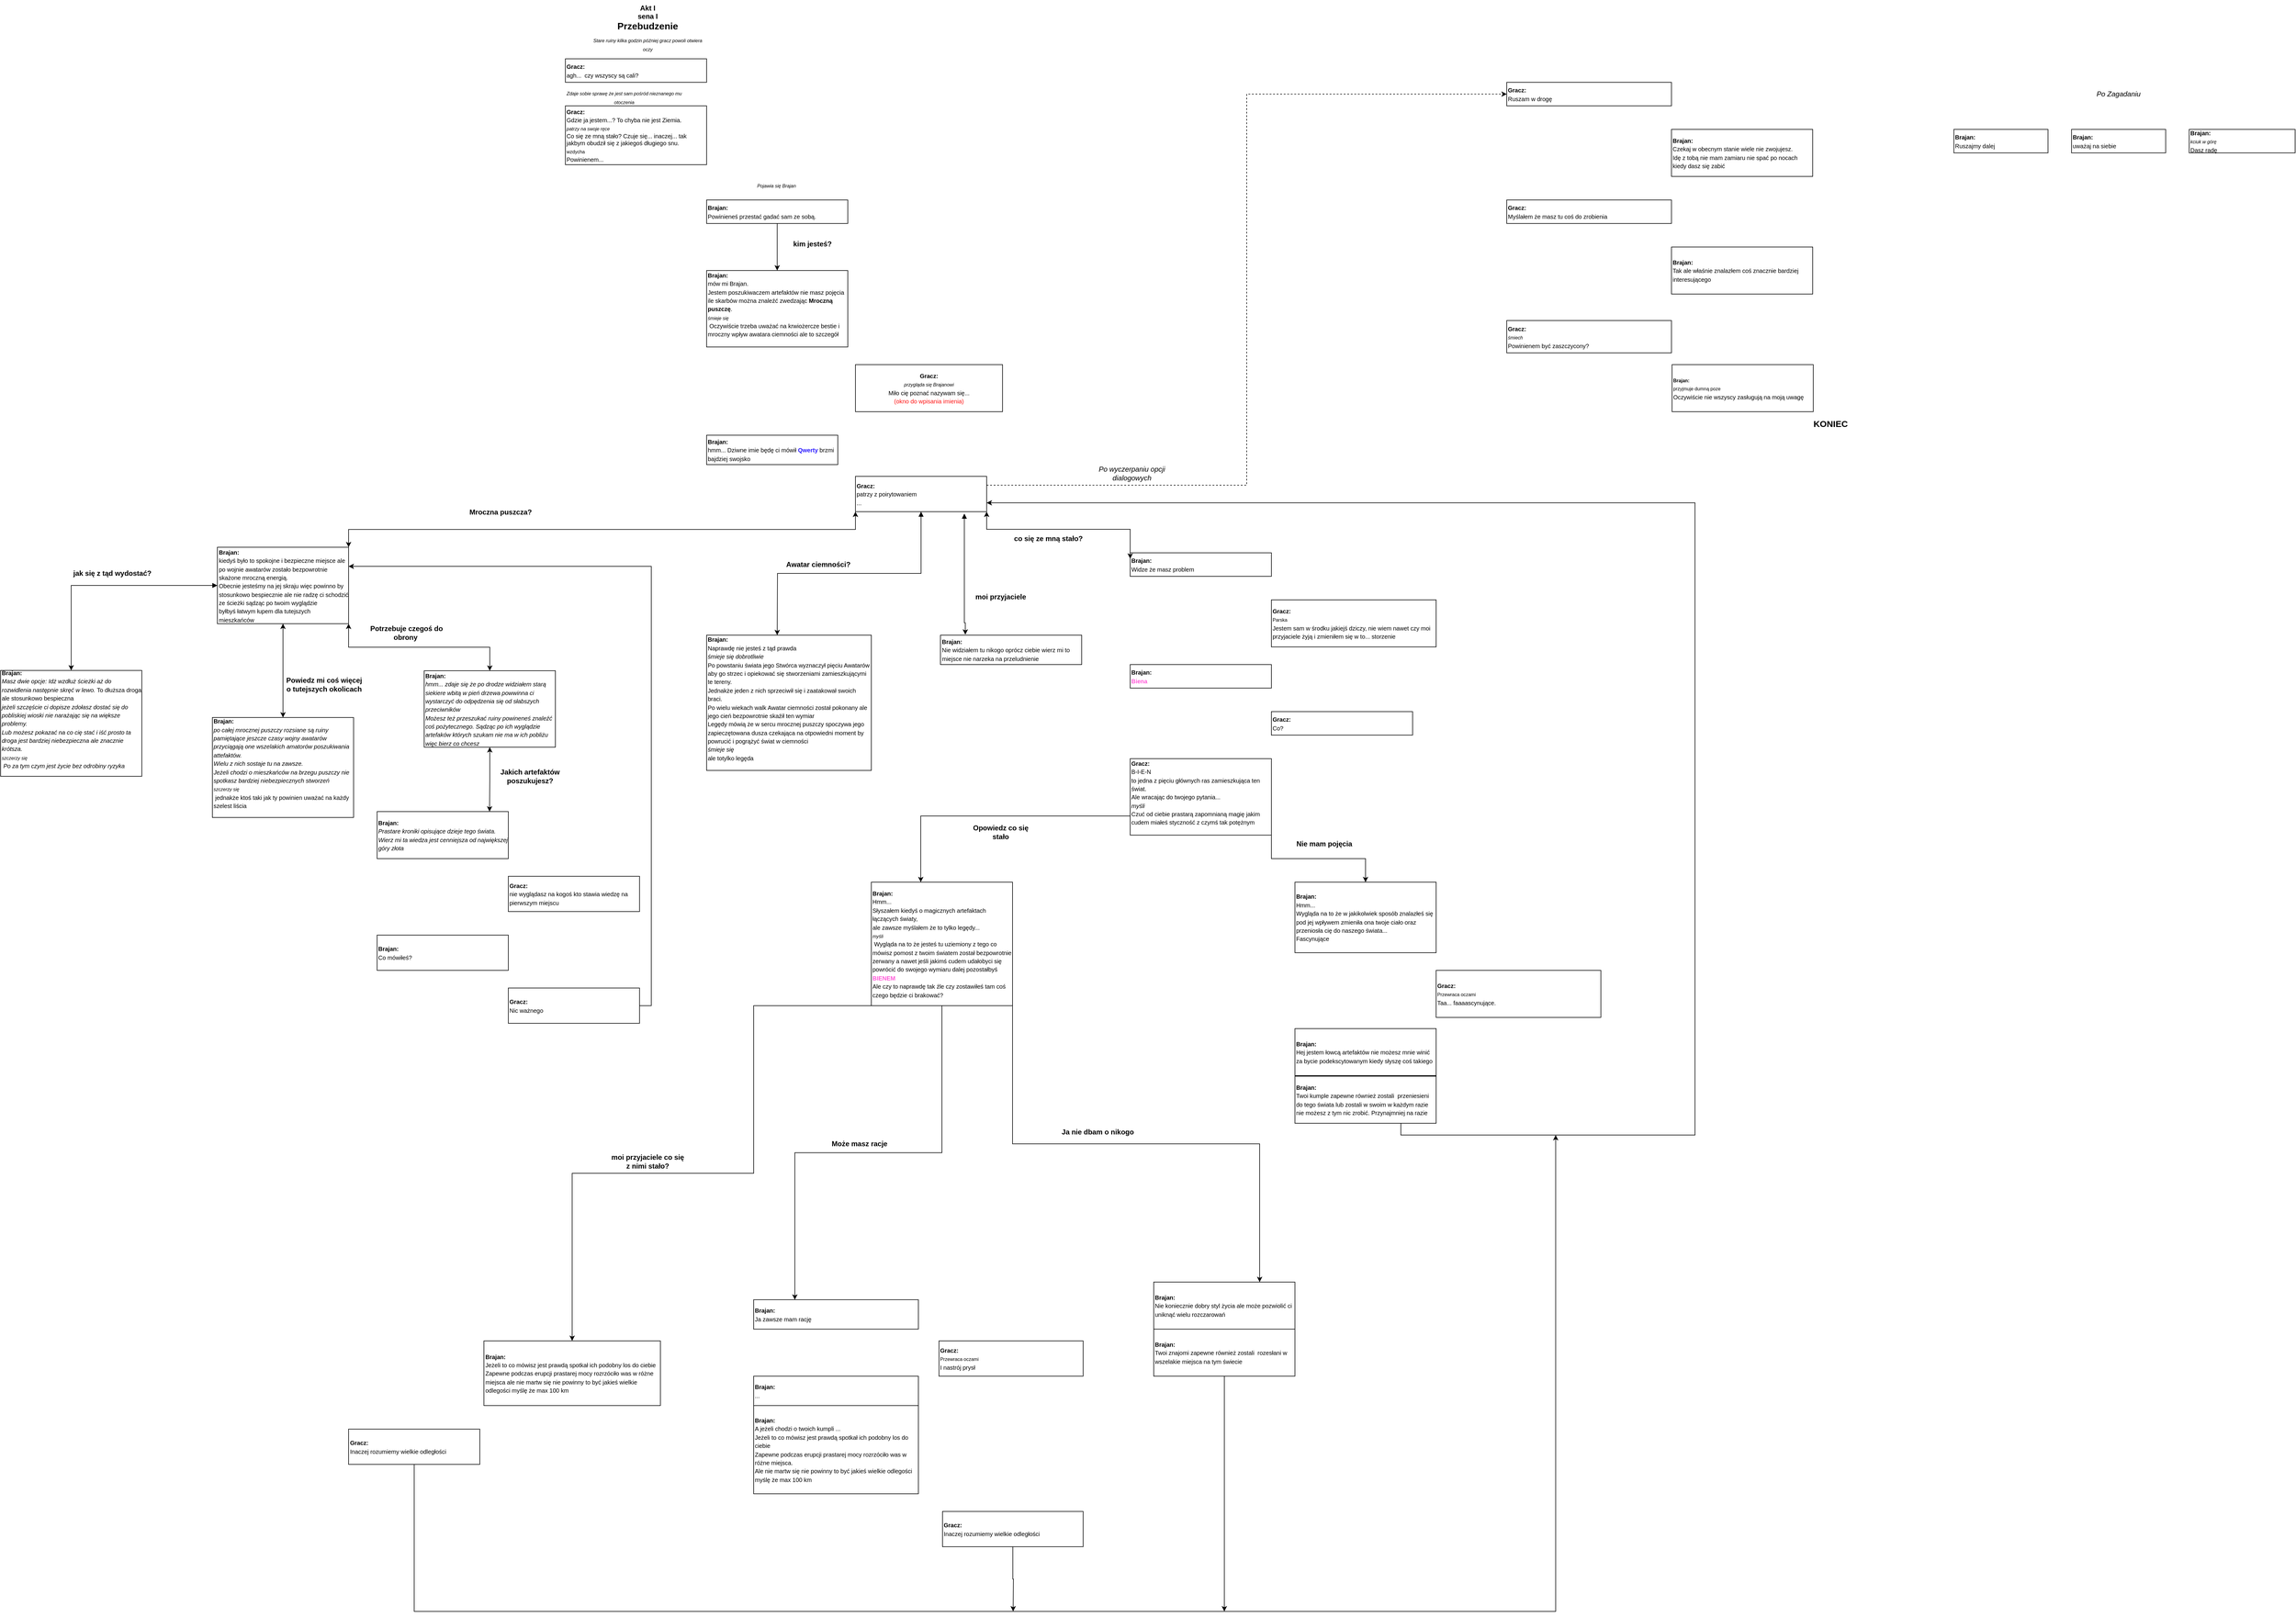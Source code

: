 <mxfile version="15.4.0" type="device"><diagram id="T6o9CCCInXDpwUhC0ODz" name="Strona-1"><mxGraphModel dx="1868" dy="592" grid="1" gridSize="10" guides="1" tooltips="1" connect="1" arrows="1" fold="1" page="1" pageScale="1" pageWidth="827" pageHeight="1169" math="0" shadow="0"><root><mxCell id="0"/><mxCell id="1" parent="0"/><mxCell id="9EZvUn6upqrqF3pJJJkx-3" value="&lt;b&gt;&lt;font&gt;&lt;font style=&quot;font-size: 12px&quot;&gt;Akt I&lt;/font&gt;&lt;br&gt;&lt;font style=&quot;font-size: 12px&quot;&gt;sena I&lt;/font&gt;&lt;/font&gt;&lt;br&gt;&lt;span style=&quot;font-size: 16px&quot;&gt;Przebudzenie&lt;/span&gt;&lt;/b&gt;" style="text;html=1;strokeColor=none;fillColor=none;align=center;verticalAlign=middle;whiteSpace=wrap;rounded=0;" vertex="1" parent="1"><mxGeometry x="400" y="20" width="200" height="60" as="geometry"/></mxCell><mxCell id="9EZvUn6upqrqF3pJJJkx-4" value="&lt;font size=&quot;1&quot;&gt;&lt;i style=&quot;font-size: 8px&quot;&gt;Stare ruiny kilka godzin później gracz powoli otwiera oczy&lt;/i&gt;&lt;/font&gt;" style="text;html=1;strokeColor=none;fillColor=none;align=center;verticalAlign=middle;whiteSpace=wrap;rounded=0;" vertex="1" parent="1"><mxGeometry x="400" y="80" width="200" height="30" as="geometry"/></mxCell><mxCell id="9EZvUn6upqrqF3pJJJkx-6" value="&lt;font style=&quot;font-size: 10px&quot;&gt;&lt;b&gt;Gracz:&lt;/b&gt;&lt;br&gt;agh...&amp;nbsp; czy wszyscy są cali?&lt;/font&gt;" style="rounded=0;whiteSpace=wrap;html=1;align=left;" vertex="1" parent="1"><mxGeometry x="360" y="120" width="240" height="40" as="geometry"/></mxCell><mxCell id="9EZvUn6upqrqF3pJJJkx-8" value="&lt;font size=&quot;1&quot;&gt;&lt;i style=&quot;font-size: 8px&quot;&gt;Zdaje sobie sprawę że jest sam pośród nieznanego mu otoczenia&lt;/i&gt;&lt;/font&gt;" style="text;html=1;strokeColor=none;fillColor=none;align=center;verticalAlign=middle;whiteSpace=wrap;rounded=0;" vertex="1" parent="1"><mxGeometry x="360" y="170" width="200" height="30" as="geometry"/></mxCell><mxCell id="9EZvUn6upqrqF3pJJJkx-9" value="&lt;div&gt;&lt;b style=&quot;font-size: 10px&quot;&gt;Gracz:&lt;/b&gt;&lt;/div&gt;&lt;font&gt;&lt;div&gt;&lt;span style=&quot;font-size: 10px&quot;&gt;Gdzie ja jestem...? To chyba nie jest Ziemia.&lt;/span&gt;&lt;/div&gt;&lt;i&gt;&lt;div&gt;&lt;i&gt;&lt;font style=&quot;font-size: 8px&quot;&gt;patrzy na swoje ręce&lt;/font&gt;&lt;/i&gt;&lt;/div&gt;&lt;/i&gt;&lt;span style=&quot;font-size: 10px&quot;&gt;&lt;div&gt;&lt;span&gt;Co się ze mną stało? Czuje się... inaczej...&amp;nbsp;&lt;/span&gt;&lt;span&gt;tak jakbym obudził się z jakiegoś długiego snu.&lt;/span&gt;&lt;/div&gt;&lt;/span&gt;&lt;font&gt;&lt;div&gt;&lt;span style=&quot;font-size: 8px&quot;&gt;wzdycha&lt;/span&gt;&lt;/div&gt;&lt;span style=&quot;font-size: 10px&quot;&gt;&lt;div&gt;&lt;font style=&quot;font-size: 12px&quot;&gt;&lt;span style=&quot;font-size: 10px&quot;&gt;P&lt;/span&gt;&lt;/font&gt;&lt;font style=&quot;font-size: 12px&quot;&gt;&lt;font size=&quot;1&quot;&gt;owinienem...&lt;/font&gt;&lt;/font&gt;&lt;/div&gt;&lt;/span&gt;&lt;/font&gt;&lt;/font&gt;" style="rounded=0;whiteSpace=wrap;html=1;align=left;" vertex="1" parent="1"><mxGeometry x="360" y="200" width="240" height="100" as="geometry"/></mxCell><mxCell id="9EZvUn6upqrqF3pJJJkx-26" style="edgeStyle=orthogonalEdgeStyle;rounded=0;orthogonalLoop=1;jettySize=auto;html=1;exitX=0.5;exitY=1;exitDx=0;exitDy=0;entryX=0.5;entryY=0;entryDx=0;entryDy=0;" edge="1" parent="1" source="9EZvUn6upqrqF3pJJJkx-10" target="9EZvUn6upqrqF3pJJJkx-19"><mxGeometry relative="1" as="geometry"/></mxCell><mxCell id="9EZvUn6upqrqF3pJJJkx-10" value="&lt;font style=&quot;font-size: 10px&quot;&gt;&lt;b&gt;Brajan:&lt;/b&gt;&lt;br&gt;Powinieneś przestać gadać sam ze sobą.&amp;nbsp;&lt;/font&gt;" style="rounded=0;whiteSpace=wrap;html=1;align=left;" vertex="1" parent="1"><mxGeometry x="600" y="360" width="240" height="40" as="geometry"/></mxCell><mxCell id="9EZvUn6upqrqF3pJJJkx-11" value="&lt;font size=&quot;1&quot;&gt;&lt;i style=&quot;font-size: 8px&quot;&gt;Pojawia się Brajan&amp;nbsp;&lt;/i&gt;&lt;/font&gt;" style="text;html=1;strokeColor=none;fillColor=none;align=center;verticalAlign=middle;whiteSpace=wrap;rounded=0;" vertex="1" parent="1"><mxGeometry x="600" y="320" width="240" height="30" as="geometry"/></mxCell><mxCell id="9EZvUn6upqrqF3pJJJkx-18" value="&lt;font style=&quot;font-size: 10px&quot;&gt;&lt;b&gt;Brajan:&lt;/b&gt;&lt;br&gt;Widze że masz problem&lt;/font&gt;" style="rounded=0;whiteSpace=wrap;html=1;align=left;" vertex="1" parent="1"><mxGeometry x="1320" y="960" width="240" height="40" as="geometry"/></mxCell><mxCell id="9EZvUn6upqrqF3pJJJkx-19" value="&lt;font&gt;&lt;b style=&quot;font-size: 10px&quot;&gt;Brajan:&lt;/b&gt;&lt;br&gt;&lt;span style=&quot;font-size: 10px&quot;&gt;mów mi Brajan.&lt;/span&gt;&lt;br&gt;&lt;span style=&quot;font-size: 10px&quot;&gt;Jestem poszukiwaczem artefaktów nie masz pojęcia ile skarbów można znaleźć zwedzając &lt;/span&gt;&lt;b style=&quot;font-size: 10px&quot;&gt;Mroczną puszczę&lt;/b&gt;&lt;span style=&quot;font-size: 10px&quot;&gt;.&lt;/span&gt;&lt;br&gt;&lt;i&gt;&lt;font style=&quot;font-size: 8px&quot;&gt;śmieje się&lt;/font&gt;&lt;/i&gt;&lt;br&gt;&lt;span style=&quot;font-size: 10px&quot;&gt;&amp;nbsp;Oczywiście trzeba uważać na krwiożercze bestie i mroczny wpływ awatara ciemności ale to szczegół&amp;nbsp;&lt;/span&gt;&lt;br&gt;&lt;span style=&quot;font-size: 10px&quot;&gt;&amp;nbsp;&lt;/span&gt;&lt;/font&gt;" style="rounded=0;whiteSpace=wrap;html=1;align=left;" vertex="1" parent="1"><mxGeometry x="600" y="480" width="240" height="130" as="geometry"/></mxCell><mxCell id="9EZvUn6upqrqF3pJJJkx-20" value="&lt;b style=&quot;font-size: 10px&quot;&gt;Gracz:&lt;/b&gt;&lt;br&gt;&lt;font style=&quot;font-size: 8px&quot;&gt;&lt;i&gt;przygląda się Brajanowi&lt;/i&gt;&lt;/font&gt;&lt;br&gt;&lt;span style=&quot;font-size: 10px&quot;&gt;Miło cię poznać nazywam się...&lt;br&gt;&lt;font color=&quot;#ff1212&quot;&gt;(okno do wpisania imienia)&lt;/font&gt;&lt;br&gt;&lt;/span&gt;" style="rounded=0;whiteSpace=wrap;html=1;" vertex="1" parent="1"><mxGeometry x="853" y="640" width="250" height="80" as="geometry"/></mxCell><mxCell id="9EZvUn6upqrqF3pJJJkx-21" value="&lt;font style=&quot;font-size: 10px&quot;&gt;&lt;b&gt;Brajan:&lt;/b&gt;&lt;br&gt;hmm... Dziwne imie będę ci mówił &lt;font color=&quot;#2919ff&quot;&gt;&lt;b&gt;Qwerty&lt;/b&gt;&lt;/font&gt;&amp;nbsp;brzmi bajdziej swojsko&lt;/font&gt;" style="rounded=0;whiteSpace=wrap;html=1;align=left;" vertex="1" parent="1"><mxGeometry x="600" y="760" width="223" height="50" as="geometry"/></mxCell><mxCell id="9EZvUn6upqrqF3pJJJkx-33" style="edgeStyle=orthogonalEdgeStyle;rounded=0;orthogonalLoop=1;jettySize=auto;html=1;exitX=1;exitY=1;exitDx=0;exitDy=0;entryX=0;entryY=0.25;entryDx=0;entryDy=0;startArrow=classic;startFill=1;" edge="1" parent="1" source="9EZvUn6upqrqF3pJJJkx-22" target="9EZvUn6upqrqF3pJJJkx-18"><mxGeometry relative="1" as="geometry"><Array as="points"><mxPoint x="1076" y="920"/><mxPoint x="1320" y="920"/></Array></mxGeometry></mxCell><mxCell id="9EZvUn6upqrqF3pJJJkx-39" style="edgeStyle=orthogonalEdgeStyle;rounded=0;orthogonalLoop=1;jettySize=auto;html=1;exitX=0;exitY=1;exitDx=0;exitDy=0;entryX=1;entryY=0;entryDx=0;entryDy=0;startArrow=classic;startFill=1;" edge="1" parent="1" source="9EZvUn6upqrqF3pJJJkx-22" target="9EZvUn6upqrqF3pJJJkx-38"><mxGeometry relative="1" as="geometry"/></mxCell><mxCell id="9EZvUn6upqrqF3pJJJkx-40" style="edgeStyle=orthogonalEdgeStyle;rounded=0;orthogonalLoop=1;jettySize=auto;html=1;exitX=0.5;exitY=1;exitDx=0;exitDy=0;startArrow=block;startFill=1;" edge="1" parent="1" source="9EZvUn6upqrqF3pJJJkx-22"><mxGeometry relative="1" as="geometry"><mxPoint x="720" y="1100" as="targetPoint"/></mxGeometry></mxCell><mxCell id="9EZvUn6upqrqF3pJJJkx-95" style="edgeStyle=orthogonalEdgeStyle;rounded=0;orthogonalLoop=1;jettySize=auto;html=1;exitX=1;exitY=0.25;exitDx=0;exitDy=0;startArrow=none;startFill=0;targetPerimeterSpacing=0;strokeWidth=1;entryX=0;entryY=0.5;entryDx=0;entryDy=0;dashed=1;" edge="1" parent="1" source="9EZvUn6upqrqF3pJJJkx-22" target="9EZvUn6upqrqF3pJJJkx-97"><mxGeometry relative="1" as="geometry"><mxPoint x="1840" y="570" as="targetPoint"/></mxGeometry></mxCell><mxCell id="9EZvUn6upqrqF3pJJJkx-22" value="&lt;b style=&quot;font-size: 10px&quot;&gt;Gracz:&lt;br&gt;&lt;/b&gt;&lt;font style=&quot;font-size: 10px&quot;&gt;patrzy z poirytowaniem&lt;br&gt;&lt;/font&gt;&lt;span style=&quot;font-size: 10px&quot;&gt;...&lt;/span&gt;" style="rounded=0;whiteSpace=wrap;html=1;align=left;" vertex="1" parent="1"><mxGeometry x="853" y="830" width="223" height="60" as="geometry"/></mxCell><mxCell id="9EZvUn6upqrqF3pJJJkx-23" value="&lt;b style=&quot;font-size: 10px&quot;&gt;Gracz:&lt;br&gt;&lt;/b&gt;&lt;font&gt;&lt;font style=&quot;font-size: 8px&quot;&gt;Parska&lt;/font&gt;&lt;br&gt;&lt;/font&gt;&lt;span style=&quot;font-size: 10px&quot;&gt;Jestem sam w środku jakiejś dziczy, nie wiem&amp;nbsp;&lt;/span&gt;&lt;span style=&quot;font-size: 10px&quot;&gt;nawet&amp;nbsp;&lt;/span&gt;&lt;span style=&quot;font-size: 10px&quot;&gt;czy moi przyjaciele żyją i zmieniłem się w to... storzenie&amp;nbsp;&lt;/span&gt;" style="rounded=0;whiteSpace=wrap;html=1;align=left;" vertex="1" parent="1"><mxGeometry x="1560" y="1040" width="280" height="80" as="geometry"/></mxCell><mxCell id="9EZvUn6upqrqF3pJJJkx-25" value="&lt;font style=&quot;font-size: 10px&quot;&gt;&lt;b&gt;Brajan:&lt;/b&gt;&lt;br&gt;&lt;b&gt;&lt;font color=&quot;#ff59d8&quot;&gt;Biena&lt;/font&gt;&lt;/b&gt;&lt;/font&gt;" style="rounded=0;whiteSpace=wrap;html=1;align=left;" vertex="1" parent="1"><mxGeometry x="1320" y="1150" width="240" height="40" as="geometry"/></mxCell><mxCell id="9EZvUn6upqrqF3pJJJkx-27" value="&lt;b&gt;kim jesteś?&lt;/b&gt;" style="text;html=1;strokeColor=none;fillColor=none;align=center;verticalAlign=middle;whiteSpace=wrap;rounded=0;" vertex="1" parent="1"><mxGeometry x="720" y="420" width="120" height="30" as="geometry"/></mxCell><mxCell id="9EZvUn6upqrqF3pJJJkx-28" value="&lt;b&gt;Mroczna puszcza?&lt;/b&gt;" style="text;html=1;strokeColor=none;fillColor=none;align=center;verticalAlign=middle;whiteSpace=wrap;rounded=0;" vertex="1" parent="1"><mxGeometry x="190" y="875.5" width="120" height="30" as="geometry"/></mxCell><mxCell id="9EZvUn6upqrqF3pJJJkx-29" value="&lt;b&gt;co się ze mną stało?&lt;/b&gt;" style="text;html=1;strokeColor=none;fillColor=none;align=center;verticalAlign=middle;whiteSpace=wrap;rounded=0;" vertex="1" parent="1"><mxGeometry x="1121" y="920.5" width="120" height="30" as="geometry"/></mxCell><mxCell id="9EZvUn6upqrqF3pJJJkx-30" value="&lt;b&gt;Awatar ciemności?&lt;/b&gt;" style="text;html=1;strokeColor=none;fillColor=none;align=center;verticalAlign=middle;whiteSpace=wrap;rounded=0;" vertex="1" parent="1"><mxGeometry x="730" y="965" width="120" height="30" as="geometry"/></mxCell><mxCell id="9EZvUn6upqrqF3pJJJkx-36" style="edgeStyle=orthogonalEdgeStyle;rounded=0;orthogonalLoop=1;jettySize=auto;html=1;exitX=0.83;exitY=1.056;exitDx=0;exitDy=0;entryX=0.176;entryY=-0.018;entryDx=0;entryDy=0;entryPerimeter=0;exitPerimeter=0;startArrow=block;startFill=1;" edge="1" parent="1" source="9EZvUn6upqrqF3pJJJkx-22" target="9EZvUn6upqrqF3pJJJkx-35"><mxGeometry relative="1" as="geometry"><Array as="points"><mxPoint x="1038" y="1079"/></Array></mxGeometry></mxCell><mxCell id="9EZvUn6upqrqF3pJJJkx-31" value="&lt;b&gt;moi przyjaciele&lt;/b&gt;" style="text;html=1;strokeColor=none;fillColor=none;align=center;verticalAlign=middle;whiteSpace=wrap;rounded=0;" vertex="1" parent="1"><mxGeometry x="1045" y="1020" width="110" height="30" as="geometry"/></mxCell><mxCell id="9EZvUn6upqrqF3pJJJkx-32" value="&lt;font style=&quot;font-size: 10px&quot;&gt;&lt;b&gt;Gracz:&lt;/b&gt;&lt;br&gt;Co?&lt;br&gt;&lt;/font&gt;" style="rounded=0;whiteSpace=wrap;html=1;align=left;" vertex="1" parent="1"><mxGeometry x="1560" y="1230" width="240" height="40" as="geometry"/></mxCell><mxCell id="9EZvUn6upqrqF3pJJJkx-67" style="edgeStyle=orthogonalEdgeStyle;rounded=0;orthogonalLoop=1;jettySize=auto;html=1;exitX=0;exitY=0.75;exitDx=0;exitDy=0;entryX=0.35;entryY=0;entryDx=0;entryDy=0;entryPerimeter=0;startArrow=none;startFill=0;targetPerimeterSpacing=0;" edge="1" parent="1" source="9EZvUn6upqrqF3pJJJkx-34" target="9EZvUn6upqrqF3pJJJkx-66"><mxGeometry relative="1" as="geometry"/></mxCell><mxCell id="9EZvUn6upqrqF3pJJJkx-74" style="edgeStyle=orthogonalEdgeStyle;rounded=0;orthogonalLoop=1;jettySize=auto;html=1;exitX=1;exitY=1;exitDx=0;exitDy=0;startArrow=none;startFill=0;targetPerimeterSpacing=0;" edge="1" parent="1" source="9EZvUn6upqrqF3pJJJkx-34" target="9EZvUn6upqrqF3pJJJkx-62"><mxGeometry relative="1" as="geometry"/></mxCell><mxCell id="9EZvUn6upqrqF3pJJJkx-34" value="&lt;font style=&quot;font-size: 10px&quot;&gt;&lt;b style=&quot;font-size: 10px&quot;&gt;Gracz:&lt;/b&gt;&lt;br&gt;&lt;span style=&quot;font-size: 10px&quot;&gt;B-I-E-N&lt;/span&gt;&lt;br&gt;&lt;span style=&quot;font-size: 10px&quot;&gt;to jedna z pięciu głównych ras zamieszkująca ten świat.&lt;/span&gt;&lt;br&gt;&lt;span style=&quot;font-size: 10px&quot;&gt;Ale wracając do twojego pytania...&lt;/span&gt;&lt;br&gt;&lt;font style=&quot;font-size: 10px&quot;&gt;&lt;i&gt;myśli&lt;br&gt;&lt;/i&gt;&lt;/font&gt;Czuć od ciebie prastarą zapomnianą magię jakim cudem miałeś styczność z czymś tak potężnym&amp;nbsp;&lt;br&gt;&lt;br&gt;&lt;/font&gt;" style="rounded=0;whiteSpace=wrap;html=1;align=left;" vertex="1" parent="1"><mxGeometry x="1320" y="1310" width="240" height="130" as="geometry"/></mxCell><mxCell id="9EZvUn6upqrqF3pJJJkx-35" value="&lt;font style=&quot;font-size: 10px&quot;&gt;&lt;b&gt;Brajan:&lt;/b&gt;&lt;br&gt;Nie widziałem tu nikogo oprócz ciebie wierz mi to miejsce nie narzeka na przeludnienie&lt;/font&gt;" style="rounded=0;whiteSpace=wrap;html=1;align=left;" vertex="1" parent="1"><mxGeometry x="997.5" y="1100" width="240" height="50" as="geometry"/></mxCell><mxCell id="9EZvUn6upqrqF3pJJJkx-46" style="edgeStyle=orthogonalEdgeStyle;rounded=0;orthogonalLoop=1;jettySize=auto;html=1;exitX=1;exitY=1;exitDx=0;exitDy=0;entryX=0.5;entryY=0;entryDx=0;entryDy=0;targetPerimeterSpacing=0;startArrow=classic;startFill=1;" edge="1" parent="1" source="9EZvUn6upqrqF3pJJJkx-38" target="9EZvUn6upqrqF3pJJJkx-45"><mxGeometry relative="1" as="geometry"/></mxCell><mxCell id="9EZvUn6upqrqF3pJJJkx-49" style="edgeStyle=orthogonalEdgeStyle;rounded=0;orthogonalLoop=1;jettySize=auto;html=1;exitX=0.5;exitY=1;exitDx=0;exitDy=0;entryX=0.5;entryY=0;entryDx=0;entryDy=0;startArrow=classic;startFill=1;" edge="1" parent="1" source="9EZvUn6upqrqF3pJJJkx-38" target="9EZvUn6upqrqF3pJJJkx-48"><mxGeometry relative="1" as="geometry"/></mxCell><mxCell id="9EZvUn6upqrqF3pJJJkx-51" style="edgeStyle=orthogonalEdgeStyle;rounded=0;orthogonalLoop=1;jettySize=auto;html=1;exitX=0;exitY=0.5;exitDx=0;exitDy=0;entryX=0.5;entryY=0;entryDx=0;entryDy=0;startArrow=block;startFill=1;" edge="1" parent="1" source="9EZvUn6upqrqF3pJJJkx-38" target="9EZvUn6upqrqF3pJJJkx-50"><mxGeometry relative="1" as="geometry"/></mxCell><mxCell id="9EZvUn6upqrqF3pJJJkx-38" value="&lt;font&gt;&lt;b style=&quot;font-size: 10px&quot;&gt;Brajan:&lt;/b&gt;&lt;br&gt;&lt;span style=&quot;text-align: center&quot;&gt;&lt;font style=&quot;font-size: 10px&quot;&gt;kiedyś było to spokojne i bezpieczne miejsce ale po wojnie awatarów zostało bezpowrotnie skażone mroczną energią.&amp;nbsp;&lt;br&gt;&lt;/font&gt;&lt;/span&gt;&lt;font style=&quot;font-size: 10px&quot;&gt;Obecnie jesteśmy na jej skraju więc powinno by stosunkowo bespiecznie ale nie radzę ci schodzić ze ścieżki sądząc po twoim wyglądzie&amp;nbsp;&lt;br&gt;byłbyś łatwym łupem dla tutejszych mieszkańców&amp;nbsp;&lt;/font&gt;&lt;br&gt;&lt;/font&gt;" style="rounded=0;whiteSpace=wrap;html=1;align=left;" vertex="1" parent="1"><mxGeometry x="-231.5" y="950.5" width="223" height="130" as="geometry"/></mxCell><mxCell id="9EZvUn6upqrqF3pJJJkx-41" value="&lt;span style=&quot;font-size: 10px&quot;&gt;&lt;b&gt;Brajan:&lt;/b&gt;&lt;br&gt;Naprawdę nie jesteś z tąd prawda&lt;br&gt;&lt;i&gt;śmieje się dobrotliwie&lt;br&gt;&lt;/i&gt;Po powstaniu świata jego Stwórca wyznaczył pięciu Awatarów aby go strzec i opiekować się stworzeniami zamieszkującymi te tereny.&lt;br&gt;Jednakże jeden z nich sprzeciwił się i zaatakował swoich braci.&lt;br&gt;Po wielu wiekach walk Awatar ciemności został pokonany ale jego cień bezpowrotnie skaźił ten wymiar&lt;br&gt;Legędy mówią że w sercu mrocznej puszczy spoczywa jego&amp;nbsp; zapieczętowana dusza czekająca na otpowiedni moment by powrucić i pogrążyć świat w ciemności&amp;nbsp;&lt;br&gt;&lt;/span&gt;&lt;i style=&quot;font-size: 10px&quot;&gt;śmieje się&lt;br&gt;&lt;/i&gt;&lt;span style=&quot;font-size: 10px&quot;&gt;ale totylko legęda&lt;br&gt;&amp;nbsp;&amp;nbsp;&lt;br&gt;&lt;/span&gt;" style="rounded=0;whiteSpace=wrap;html=1;align=left;" vertex="1" parent="1"><mxGeometry x="600" y="1100" width="280" height="230" as="geometry"/></mxCell><mxCell id="9EZvUn6upqrqF3pJJJkx-42" value="&lt;b&gt;jak się z tąd wydostać?&lt;/b&gt;" style="text;html=1;strokeColor=none;fillColor=none;align=center;verticalAlign=middle;whiteSpace=wrap;rounded=0;" vertex="1" parent="1"><mxGeometry x="-480" y="980" width="140" height="30" as="geometry"/></mxCell><mxCell id="9EZvUn6upqrqF3pJJJkx-43" value="&lt;b&gt;Powiedz mi coś więcej o tutejszych okolicach&lt;/b&gt;" style="text;html=1;strokeColor=none;fillColor=none;align=center;verticalAlign=middle;whiteSpace=wrap;rounded=0;" vertex="1" parent="1"><mxGeometry x="-120" y="1169" width="140" height="30" as="geometry"/></mxCell><mxCell id="9EZvUn6upqrqF3pJJJkx-44" value="&lt;b&gt;Potrzebuje czegoś do obrony&amp;nbsp;&lt;/b&gt;" style="text;html=1;strokeColor=none;fillColor=none;align=center;verticalAlign=middle;whiteSpace=wrap;rounded=0;" vertex="1" parent="1"><mxGeometry x="20" y="1080.5" width="140" height="30" as="geometry"/></mxCell><mxCell id="9EZvUn6upqrqF3pJJJkx-52" style="edgeStyle=orthogonalEdgeStyle;rounded=0;orthogonalLoop=1;jettySize=auto;html=1;exitX=0.5;exitY=1;exitDx=0;exitDy=0;startArrow=classic;startFill=1;targetPerimeterSpacing=0;" edge="1" parent="1" source="9EZvUn6upqrqF3pJJJkx-45"><mxGeometry relative="1" as="geometry"><mxPoint x="231.091" y="1400" as="targetPoint"/></mxGeometry></mxCell><mxCell id="9EZvUn6upqrqF3pJJJkx-45" value="&lt;font&gt;&lt;b style=&quot;font-size: 10px&quot;&gt;Brajan:&lt;/b&gt;&lt;br&gt;&lt;div&gt;&lt;span style=&quot;font-size: 10px&quot;&gt;&lt;i&gt;hmm... zdaje się że po drodze widziałem starą siekiere wbitą w pień drzewa powwinna ci wystarczyć do odpędzenia się od słabszych przeciwników&lt;/i&gt;&lt;/span&gt;&lt;/div&gt;&lt;div&gt;&lt;span style=&quot;font-size: 10px&quot;&gt;&lt;i&gt;Możesz też przeszukać ruiny powineneś znaleźć coś pożytecznego. Sądząc po ich wyglądzie artefaków których szukam nie ma w ich pobliżu więc bierz co chcesz&amp;nbsp; &amp;nbsp;&lt;/i&gt;&lt;/span&gt;&lt;/div&gt;&lt;/font&gt;" style="rounded=0;whiteSpace=wrap;html=1;align=left;" vertex="1" parent="1"><mxGeometry x="120" y="1160.5" width="223" height="130" as="geometry"/></mxCell><mxCell id="9EZvUn6upqrqF3pJJJkx-47" value="&lt;b&gt;Jakich artefaktów poszukujesz?&lt;/b&gt;" style="text;html=1;strokeColor=none;fillColor=none;align=center;verticalAlign=middle;whiteSpace=wrap;rounded=0;" vertex="1" parent="1"><mxGeometry x="230" y="1320" width="140" height="40" as="geometry"/></mxCell><mxCell id="9EZvUn6upqrqF3pJJJkx-48" value="&lt;font&gt;&lt;b style=&quot;font-size: 10px&quot;&gt;Brajan:&lt;/b&gt;&lt;br&gt;&lt;div&gt;&lt;span style=&quot;font-size: 10px&quot;&gt;&lt;i&gt;po całej mrocznej puszczy rozsiane są ruiny pamiętające jeszcze czasy wojny awatarów przyciągają one wszelakich amatorów poszukiwania attefaktów.&lt;/i&gt;&lt;/span&gt;&lt;/div&gt;&lt;div&gt;&lt;span style=&quot;font-size: 10px&quot;&gt;&lt;i&gt;Wielu z nich sostaje tu na zawsze.&lt;/i&gt;&lt;/span&gt;&lt;/div&gt;&lt;div&gt;&lt;span style=&quot;font-size: 10px&quot;&gt;&lt;i&gt;Jeżeli chodzi o mieszkańców na brzegu puszczy nie spotkasz bardziej niebezpiecznych stworzeń&lt;/i&gt;&lt;/span&gt;&lt;/div&gt;&lt;div&gt;&lt;i&gt;&lt;font style=&quot;font-size: 8px&quot;&gt;szczerzy się&lt;/font&gt;&lt;/i&gt;&lt;i style=&quot;font-size: 10px&quot;&gt;&lt;br&gt;&lt;/i&gt;&lt;/div&gt;&lt;div&gt;&lt;span style=&quot;font-size: 10px&quot;&gt;&amp;nbsp;j&lt;/span&gt;&lt;span style=&quot;font-size: 10px&quot;&gt;ednakże ktoś taki jak ty powinien uważać na każdy szelest liścia&lt;/span&gt;&lt;/div&gt;&lt;div&gt;&lt;span style=&quot;font-size: 10px&quot;&gt;&lt;i&gt;&amp;nbsp; &amp;nbsp;&amp;nbsp;&lt;/i&gt;&lt;/span&gt;&lt;/div&gt;&lt;/font&gt;" style="rounded=0;whiteSpace=wrap;html=1;align=left;" vertex="1" parent="1"><mxGeometry x="-240" y="1240" width="240" height="170" as="geometry"/></mxCell><mxCell id="9EZvUn6upqrqF3pJJJkx-50" value="&lt;font&gt;&lt;b style=&quot;font-size: 10px&quot;&gt;Brajan:&lt;/b&gt;&lt;br&gt;&lt;div&gt;&lt;span style=&quot;font-size: 10px&quot;&gt;&lt;i&gt;Masz dwie opcje: Idż wzdłuż ścieżki aż do rozwidlenia następnie skręć w lewo.&amp;nbsp;&lt;/i&gt;To dłuższa droga ale stosunkowo bespieczna&amp;nbsp;&lt;/span&gt;&lt;/div&gt;&lt;i style=&quot;font-size: 10px&quot;&gt;jeżeli szczęście ci dopisze zdołasz dostać się do pobliskiej wioski nie narażając się na większe problemy.&lt;br&gt;Lub możesz pokazać na co cię stać i iść prosto ta droga jest bardziej niebezpieczna ale znacznie krótsza.&lt;br&gt;&lt;/i&gt;&lt;i&gt;&lt;font style=&quot;font-size: 8px&quot;&gt;szczerzy się&lt;/font&gt;&lt;/i&gt;&lt;i style=&quot;font-size: 10px&quot;&gt;&lt;br&gt;&amp;nbsp;Po za tym czym jest życie bez odrobiny ryzyka&lt;br&gt;&lt;/i&gt;&lt;div&gt;&lt;span style=&quot;font-size: 10px&quot;&gt;&lt;i&gt;&amp;nbsp; &amp;nbsp;&amp;nbsp;&lt;/i&gt;&lt;/span&gt;&lt;/div&gt;&lt;/font&gt;" style="rounded=0;whiteSpace=wrap;html=1;align=left;" vertex="1" parent="1"><mxGeometry x="-600" y="1160" width="240" height="180" as="geometry"/></mxCell><mxCell id="9EZvUn6upqrqF3pJJJkx-53" value="&lt;font&gt;&lt;b style=&quot;font-size: 10px&quot;&gt;Brajan:&lt;/b&gt;&lt;br&gt;&lt;div&gt;&lt;span style=&quot;font-size: 10px&quot;&gt;&lt;i&gt;Prastare kroniki opisujące dzieje tego świata.&lt;/i&gt;&lt;/span&gt;&lt;/div&gt;&lt;div&gt;&lt;span style=&quot;font-size: 10px&quot;&gt;&lt;i&gt;Wierz mi ta wiedza jest cenniejsza od największej góry złota&lt;/i&gt;&lt;/span&gt;&lt;/div&gt;&lt;/font&gt;" style="rounded=0;whiteSpace=wrap;html=1;align=left;" vertex="1" parent="1"><mxGeometry x="40" y="1400" width="223" height="80" as="geometry"/></mxCell><mxCell id="9EZvUn6upqrqF3pJJJkx-54" value="&lt;b style=&quot;font-size: 10px&quot;&gt;Gracz:&lt;br&gt;&lt;/b&gt;&lt;span style=&quot;font-size: 10px&quot;&gt;nie wyglądasz na kogoś kto stawia wiedzę na pierwszym miejscu&lt;/span&gt;" style="rounded=0;whiteSpace=wrap;html=1;align=left;" vertex="1" parent="1"><mxGeometry x="263" y="1510" width="223" height="60" as="geometry"/></mxCell><mxCell id="9EZvUn6upqrqF3pJJJkx-55" value="&lt;b style=&quot;font-size: 10px&quot;&gt;Brajan:&lt;br&gt;&lt;/b&gt;&lt;span style=&quot;font-size: 10px&quot;&gt;Co mówiłeś?&lt;/span&gt;" style="rounded=0;whiteSpace=wrap;html=1;align=left;" vertex="1" parent="1"><mxGeometry x="40" y="1610" width="223" height="60" as="geometry"/></mxCell><mxCell id="9EZvUn6upqrqF3pJJJkx-57" style="edgeStyle=orthogonalEdgeStyle;rounded=0;orthogonalLoop=1;jettySize=auto;html=1;exitX=1;exitY=0.5;exitDx=0;exitDy=0;startArrow=none;startFill=0;targetPerimeterSpacing=0;entryX=1;entryY=0.25;entryDx=0;entryDy=0;" edge="1" parent="1" source="9EZvUn6upqrqF3pJJJkx-56" target="9EZvUn6upqrqF3pJJJkx-38"><mxGeometry relative="1" as="geometry"><mxPoint x="590" y="1200" as="targetPoint"/></mxGeometry></mxCell><mxCell id="9EZvUn6upqrqF3pJJJkx-56" value="&lt;b style=&quot;font-size: 10px&quot;&gt;Gracz:&lt;br&gt;&lt;/b&gt;&lt;span style=&quot;font-size: 10px&quot;&gt;Nic ważnego&lt;/span&gt;" style="rounded=0;whiteSpace=wrap;html=1;align=left;" vertex="1" parent="1"><mxGeometry x="263" y="1700" width="223" height="60" as="geometry"/></mxCell><mxCell id="9EZvUn6upqrqF3pJJJkx-60" value="&lt;b&gt;Opowiedz co się stało&lt;/b&gt;" style="text;html=1;strokeColor=none;fillColor=none;align=center;verticalAlign=middle;whiteSpace=wrap;rounded=0;" vertex="1" parent="1"><mxGeometry x="1040" y="1420" width="120" height="30" as="geometry"/></mxCell><mxCell id="9EZvUn6upqrqF3pJJJkx-61" value="&lt;b&gt;Nie mam pojęcia&lt;/b&gt;" style="text;html=1;strokeColor=none;fillColor=none;align=center;verticalAlign=middle;whiteSpace=wrap;rounded=0;" vertex="1" parent="1"><mxGeometry x="1590" y="1440" width="120" height="30" as="geometry"/></mxCell><mxCell id="9EZvUn6upqrqF3pJJJkx-62" value="&lt;font style=&quot;font-size: 10px&quot;&gt;&lt;b&gt;Brajan:&lt;/b&gt;&lt;br&gt;Hmm...&lt;br&gt;Wygląda na to że w jakikolwiek sposób znalazłeś się pod jej wpływem zmieniła ona twoje ciało oraz przeniosła cię do naszego świata...&lt;br&gt;Fascynujące&amp;nbsp;&amp;nbsp;&lt;br&gt;&lt;/font&gt;" style="rounded=0;whiteSpace=wrap;html=1;align=left;" vertex="1" parent="1"><mxGeometry x="1600" y="1520" width="240" height="120" as="geometry"/></mxCell><mxCell id="9EZvUn6upqrqF3pJJJkx-63" value="&lt;b style=&quot;font-size: 10px&quot;&gt;Gracz:&lt;br&gt;&lt;/b&gt;&lt;font&gt;&lt;font style=&quot;font-size: 8px&quot;&gt;Przewraca oczami&lt;/font&gt;&lt;br&gt;&lt;/font&gt;&lt;span style=&quot;font-size: 10px&quot;&gt;Taa... faaaascynujące.&amp;nbsp;&lt;/span&gt;" style="rounded=0;whiteSpace=wrap;html=1;align=left;" vertex="1" parent="1"><mxGeometry x="1840" y="1670" width="280" height="80" as="geometry"/></mxCell><mxCell id="9EZvUn6upqrqF3pJJJkx-64" value="&lt;font style=&quot;font-size: 10px&quot;&gt;&lt;b&gt;Brajan:&lt;/b&gt;&lt;br&gt;Hej jestem łowcą artefaktów nie możesz mnie winić za bycie podekscytowanym kiedy słyszę coś takiego&lt;br&gt;&lt;/font&gt;" style="rounded=0;whiteSpace=wrap;html=1;align=left;" vertex="1" parent="1"><mxGeometry x="1600" y="1769" width="240" height="80" as="geometry"/></mxCell><mxCell id="9EZvUn6upqrqF3pJJJkx-72" style="edgeStyle=orthogonalEdgeStyle;rounded=0;orthogonalLoop=1;jettySize=auto;html=1;exitX=1;exitY=1;exitDx=0;exitDy=0;entryX=0.75;entryY=0;entryDx=0;entryDy=0;startArrow=none;startFill=0;targetPerimeterSpacing=0;" edge="1" parent="1" source="9EZvUn6upqrqF3pJJJkx-66" target="9EZvUn6upqrqF3pJJJkx-71"><mxGeometry relative="1" as="geometry"/></mxCell><mxCell id="9EZvUn6upqrqF3pJJJkx-76" style="edgeStyle=orthogonalEdgeStyle;rounded=0;orthogonalLoop=1;jettySize=auto;html=1;exitX=0.5;exitY=1;exitDx=0;exitDy=0;entryX=0.25;entryY=0;entryDx=0;entryDy=0;startArrow=none;startFill=0;targetPerimeterSpacing=0;" edge="1" parent="1" source="9EZvUn6upqrqF3pJJJkx-66" target="9EZvUn6upqrqF3pJJJkx-75"><mxGeometry relative="1" as="geometry"/></mxCell><mxCell id="9EZvUn6upqrqF3pJJJkx-79" style="edgeStyle=orthogonalEdgeStyle;rounded=0;orthogonalLoop=1;jettySize=auto;html=1;exitX=0;exitY=1;exitDx=0;exitDy=0;startArrow=none;startFill=0;targetPerimeterSpacing=0;entryX=0.5;entryY=0;entryDx=0;entryDy=0;" edge="1" parent="1" source="9EZvUn6upqrqF3pJJJkx-66" target="9EZvUn6upqrqF3pJJJkx-80"><mxGeometry relative="1" as="geometry"><mxPoint x="620" y="2280" as="targetPoint"/><Array as="points"><mxPoint x="680" y="1730"/><mxPoint x="680" y="2015"/><mxPoint x="372" y="2015"/></Array></mxGeometry></mxCell><mxCell id="9EZvUn6upqrqF3pJJJkx-66" value="&lt;font&gt;&lt;b style=&quot;font-size: 10px&quot;&gt;Brajan:&lt;/b&gt;&lt;br&gt;&lt;span style=&quot;font-size: 10px&quot;&gt;Hmm...&lt;/span&gt;&lt;br&gt;&lt;span style=&quot;font-size: 10px&quot;&gt;Słyszałem kiedyś o magicznych artefaktach łączących światy,&lt;/span&gt;&lt;br&gt;&lt;span style=&quot;font-size: 10px&quot;&gt;ale zawsze myślałem że to tylko legędy...&lt;/span&gt;&lt;br&gt;&lt;i&gt;&lt;font style=&quot;font-size: 8px&quot;&gt;myśli&lt;/font&gt;&lt;/i&gt;&lt;br&gt;&lt;span style=&quot;font-size: 10px&quot;&gt;&amp;nbsp;Wygląda na to że jesteś tu uziemiony z tego co mówisz pomost z twoim światem został bezpowrotnie zerwany a nawet jeśli jakimś cudem udałobyci się powrócić do swojego wymiaru dalej pozostałbyś &lt;/span&gt;&lt;font color=&quot;#ff59d8&quot; style=&quot;font-size: 10px&quot;&gt;&lt;b&gt;BIENEM&lt;br&gt;&lt;/b&gt;&lt;/font&gt;&lt;font style=&quot;font-size: 10px&quot;&gt;Ale czy to naprawdę tak źle czy zostawiłeś tam coś czego będzie ci brakować?&lt;/font&gt;&lt;br&gt;&lt;/font&gt;" style="rounded=0;whiteSpace=wrap;html=1;align=left;" vertex="1" parent="1"><mxGeometry x="880" y="1520" width="240" height="210" as="geometry"/></mxCell><mxCell id="9EZvUn6upqrqF3pJJJkx-68" value="&lt;b&gt;Może masz racje&lt;/b&gt;" style="text;html=1;strokeColor=none;fillColor=none;align=center;verticalAlign=middle;whiteSpace=wrap;rounded=0;" vertex="1" parent="1"><mxGeometry x="800" y="1950" width="120" height="30" as="geometry"/></mxCell><mxCell id="9EZvUn6upqrqF3pJJJkx-69" value="&lt;b&gt;Ja nie dbam o nikogo&lt;/b&gt;" style="text;html=1;strokeColor=none;fillColor=none;align=center;verticalAlign=middle;whiteSpace=wrap;rounded=0;" vertex="1" parent="1"><mxGeometry x="1200" y="1930" width="130" height="30" as="geometry"/></mxCell><mxCell id="9EZvUn6upqrqF3pJJJkx-70" value="&lt;b&gt;moi przyjaciele co się z nimi stało?&lt;/b&gt;" style="text;html=1;strokeColor=none;fillColor=none;align=center;verticalAlign=middle;whiteSpace=wrap;rounded=0;" vertex="1" parent="1"><mxGeometry x="435" y="1980" width="130" height="30" as="geometry"/></mxCell><mxCell id="9EZvUn6upqrqF3pJJJkx-71" value="&lt;font style=&quot;font-size: 10px&quot;&gt;&lt;b&gt;Brajan:&lt;/b&gt;&lt;br&gt;Nie koniecznie dobry styl życia ale może pozwiolić ci uniknąć wielu rozczarowań&lt;br&gt;&lt;/font&gt;" style="rounded=0;whiteSpace=wrap;html=1;align=left;" vertex="1" parent="1"><mxGeometry x="1360" y="2200" width="240" height="80" as="geometry"/></mxCell><mxCell id="9EZvUn6upqrqF3pJJJkx-75" value="&lt;font style=&quot;font-size: 10px&quot;&gt;&lt;b&gt;Brajan:&lt;/b&gt;&lt;br&gt;Ja zawsze mam rację&lt;br&gt;&lt;/font&gt;" style="rounded=0;whiteSpace=wrap;html=1;align=left;" vertex="1" parent="1"><mxGeometry x="680" y="2230" width="280" height="50" as="geometry"/></mxCell><mxCell id="9EZvUn6upqrqF3pJJJkx-77" value="&lt;b style=&quot;font-size: 10px&quot;&gt;Gracz:&lt;br&gt;&lt;/b&gt;&lt;font&gt;&lt;font style=&quot;font-size: 8px&quot;&gt;Przewraca oczami&lt;/font&gt;&lt;br&gt;&lt;/font&gt;&lt;span style=&quot;font-size: 10px&quot;&gt;I nastrój prysł&amp;nbsp;&lt;/span&gt;" style="rounded=0;whiteSpace=wrap;html=1;align=left;" vertex="1" parent="1"><mxGeometry x="995" y="2300" width="245" height="60" as="geometry"/></mxCell><mxCell id="9EZvUn6upqrqF3pJJJkx-78" value="&lt;font style=&quot;font-size: 10px&quot;&gt;&lt;b&gt;Brajan:&lt;/b&gt;&lt;br&gt;...&lt;br&gt;&lt;/font&gt;" style="rounded=0;whiteSpace=wrap;html=1;align=left;" vertex="1" parent="1"><mxGeometry x="680" y="2360" width="280" height="50" as="geometry"/></mxCell><mxCell id="9EZvUn6upqrqF3pJJJkx-80" value="&lt;font style=&quot;font-size: 10px&quot;&gt;&lt;b&gt;Brajan:&lt;/b&gt;&lt;br&gt;Jeżeli to co mówisz jest prawdą spotkał ich podobny los do ciebie&amp;nbsp;&lt;br&gt;Zapewne podczas erupcji prastarej mocy rozrzóciło was w różne miejsca ale nie martw się nie powinny to być jakieś wielkie odlegości myślę że max 100 km&lt;br&gt;&lt;/font&gt;" style="rounded=0;whiteSpace=wrap;html=1;align=left;" vertex="1" parent="1"><mxGeometry x="221.5" y="2300" width="300" height="110" as="geometry"/></mxCell><mxCell id="9EZvUn6upqrqF3pJJJkx-89" style="edgeStyle=orthogonalEdgeStyle;rounded=0;orthogonalLoop=1;jettySize=auto;html=1;exitX=0.5;exitY=1;exitDx=0;exitDy=0;startArrow=none;startFill=0;targetPerimeterSpacing=0;" edge="1" parent="1" source="9EZvUn6upqrqF3pJJJkx-82"><mxGeometry relative="1" as="geometry"><mxPoint x="2043.2" y="1950" as="targetPoint"/><Array as="points"><mxPoint x="103" y="2760"/><mxPoint x="2043" y="2760"/></Array></mxGeometry></mxCell><mxCell id="9EZvUn6upqrqF3pJJJkx-82" value="&lt;b style=&quot;font-size: 10px&quot;&gt;Gracz:&lt;br&gt;&lt;/b&gt;&lt;span style=&quot;font-size: 10px&quot;&gt;Inaczej rozumiemy wielkie odległości&lt;/span&gt;" style="rounded=0;whiteSpace=wrap;html=1;align=left;" vertex="1" parent="1"><mxGeometry x="-8.5" y="2450" width="223" height="60" as="geometry"/></mxCell><mxCell id="9EZvUn6upqrqF3pJJJkx-83" value="&lt;font style=&quot;font-size: 10px&quot;&gt;&lt;b&gt;Brajan:&lt;/b&gt;&lt;br&gt;A jeżeli chodzi o twoich kumpli ...&lt;br&gt;Jeżeli to co mówisz jest prawdą spotkał ich podobny los do ciebie&amp;nbsp;&lt;br&gt;Zapewne podczas erupcji prastarej mocy rozrzóciło was w różne miejsca. &lt;br&gt;Ale nie martw się nie powinny to być jakieś wielkie odlegości myślę że max 100 km&lt;br&gt;&lt;/font&gt;" style="rounded=0;whiteSpace=wrap;html=1;align=left;" vertex="1" parent="1"><mxGeometry x="680" y="2410" width="280" height="150" as="geometry"/></mxCell><mxCell id="9EZvUn6upqrqF3pJJJkx-90" style="edgeStyle=orthogonalEdgeStyle;rounded=0;orthogonalLoop=1;jettySize=auto;html=1;exitX=0.5;exitY=1;exitDx=0;exitDy=0;startArrow=none;startFill=0;targetPerimeterSpacing=0;" edge="1" parent="1" source="9EZvUn6upqrqF3pJJJkx-84"><mxGeometry relative="1" as="geometry"><mxPoint x="1121" y="2760" as="targetPoint"/></mxGeometry></mxCell><mxCell id="9EZvUn6upqrqF3pJJJkx-84" value="&lt;b style=&quot;font-size: 10px&quot;&gt;Gracz:&lt;br&gt;&lt;/b&gt;&lt;span style=&quot;font-size: 10px&quot;&gt;Inaczej rozumiemy wielkie odległości&lt;/span&gt;" style="rounded=0;whiteSpace=wrap;html=1;align=left;" vertex="1" parent="1"><mxGeometry x="1001" y="2590" width="239" height="60" as="geometry"/></mxCell><mxCell id="9EZvUn6upqrqF3pJJJkx-91" style="edgeStyle=orthogonalEdgeStyle;rounded=0;orthogonalLoop=1;jettySize=auto;html=1;exitX=0.5;exitY=1;exitDx=0;exitDy=0;startArrow=none;startFill=0;targetPerimeterSpacing=0;" edge="1" parent="1" source="9EZvUn6upqrqF3pJJJkx-86"><mxGeometry relative="1" as="geometry"><mxPoint x="1480" y="2760" as="targetPoint"/></mxGeometry></mxCell><mxCell id="9EZvUn6upqrqF3pJJJkx-86" value="&lt;font style=&quot;font-size: 10px&quot;&gt;&lt;b&gt;Brajan:&lt;/b&gt;&lt;br&gt;Twoi znajomi zapewne również zostali&amp;nbsp; rozesłani w wszelakie miejsca na tym świecie&lt;br&gt;&lt;/font&gt;" style="rounded=0;whiteSpace=wrap;html=1;align=left;" vertex="1" parent="1"><mxGeometry x="1360" y="2280" width="240" height="80" as="geometry"/></mxCell><mxCell id="9EZvUn6upqrqF3pJJJkx-88" style="edgeStyle=orthogonalEdgeStyle;rounded=0;orthogonalLoop=1;jettySize=auto;html=1;exitX=0.75;exitY=1;exitDx=0;exitDy=0;startArrow=none;startFill=0;targetPerimeterSpacing=0;entryX=1;entryY=0.75;entryDx=0;entryDy=0;" edge="1" parent="1" source="9EZvUn6upqrqF3pJJJkx-87" target="9EZvUn6upqrqF3pJJJkx-22"><mxGeometry relative="1" as="geometry"><mxPoint x="1130" y="800" as="targetPoint"/><Array as="points"><mxPoint x="1780" y="1950"/><mxPoint x="2280" y="1950"/><mxPoint x="2280" y="875"/></Array></mxGeometry></mxCell><mxCell id="9EZvUn6upqrqF3pJJJkx-87" value="&lt;font style=&quot;font-size: 10px&quot;&gt;&lt;b&gt;Brajan:&lt;/b&gt;&lt;br&gt;Twoi kumple zapewne również zostali&amp;nbsp; przeniesieni do tego świata lub zostali w swoim w każdym razie nie możesz z tym nic zrobić. Przynajmniej na razie&lt;br&gt;&lt;/font&gt;" style="rounded=0;whiteSpace=wrap;html=1;align=left;" vertex="1" parent="1"><mxGeometry x="1600" y="1850" width="240" height="80" as="geometry"/></mxCell><mxCell id="9EZvUn6upqrqF3pJJJkx-96" value="&lt;font size=&quot;1&quot;&gt;&lt;span style=&quot;font-size: 12px&quot;&gt;&lt;i&gt;Po wyczerpaniu opcji dialogowych&lt;/i&gt;&lt;/span&gt;&lt;/font&gt;" style="text;html=1;strokeColor=none;fillColor=none;align=center;verticalAlign=middle;whiteSpace=wrap;rounded=0;" vertex="1" parent="1"><mxGeometry x="1237.5" y="810" width="170" height="30" as="geometry"/></mxCell><mxCell id="9EZvUn6upqrqF3pJJJkx-97" value="&lt;b style=&quot;font-size: 10px&quot;&gt;Gracz:&lt;br&gt;&lt;/b&gt;&lt;font style=&quot;font-size: 10px&quot;&gt;Ruszam w drogę&lt;/font&gt;" style="rounded=0;whiteSpace=wrap;html=1;align=left;" vertex="1" parent="1"><mxGeometry x="1960" y="160" width="280" height="40" as="geometry"/></mxCell><mxCell id="9EZvUn6upqrqF3pJJJkx-98" value="&lt;font style=&quot;font-size: 10px&quot;&gt;&lt;b&gt;Brajan:&lt;/b&gt;&lt;br&gt;Czekaj w obecnym stanie wiele nie zwojujesz.&lt;br&gt;Idę z tobą nie mam zamiaru nie spać po nocach kiedy dasz się zabić&amp;nbsp;&lt;br&gt;&lt;/font&gt;" style="rounded=0;whiteSpace=wrap;html=1;align=left;" vertex="1" parent="1"><mxGeometry x="2240" y="240" width="240" height="80" as="geometry"/></mxCell><mxCell id="9EZvUn6upqrqF3pJJJkx-99" value="&lt;b style=&quot;font-size: 10px&quot;&gt;Gracz:&lt;br&gt;&lt;/b&gt;&lt;font style=&quot;font-size: 10px&quot;&gt;Myślałem że masz tu coś do zrobienia&lt;/font&gt;" style="rounded=0;whiteSpace=wrap;html=1;align=left;" vertex="1" parent="1"><mxGeometry x="1960" y="360" width="280" height="40" as="geometry"/></mxCell><mxCell id="9EZvUn6upqrqF3pJJJkx-100" value="&lt;font style=&quot;font-size: 10px&quot;&gt;&lt;b&gt;Brajan:&lt;/b&gt;&lt;br&gt;Tak ale właśnie znalazłem coś znacznie bardziej interesującego&lt;br&gt;&lt;/font&gt;" style="rounded=0;whiteSpace=wrap;html=1;align=left;" vertex="1" parent="1"><mxGeometry x="2240" y="440" width="240" height="80" as="geometry"/></mxCell><mxCell id="9EZvUn6upqrqF3pJJJkx-102" value="&lt;span style=&quot;font-weight: bold ; font-size: 10px&quot;&gt;Gracz:&lt;/span&gt;&lt;br&gt;&lt;font style=&quot;font-size: 8px&quot;&gt;&lt;i&gt;śmiech&lt;/i&gt;&lt;/font&gt;&lt;br&gt;&lt;font style=&quot;font-size: 10px&quot;&gt;Powinienem być zaszczycony?&lt;/font&gt;" style="rounded=0;whiteSpace=wrap;html=1;align=left;" vertex="1" parent="1"><mxGeometry x="1960" y="565" width="280" height="55" as="geometry"/></mxCell><mxCell id="9EZvUn6upqrqF3pJJJkx-103" value="&lt;font&gt;&lt;b style=&quot;font-size: 8px&quot;&gt;Brajan:&lt;br&gt;&lt;/b&gt;&lt;span style=&quot;font-size: 8px&quot;&gt;przyjmuje dumną poze&lt;/span&gt;&lt;br&gt;&lt;font style=&quot;font-size: 10px&quot;&gt;Oczywiście nie wszyscy zasługują na moją uwagę&lt;/font&gt;&lt;br&gt;&lt;/font&gt;" style="rounded=0;whiteSpace=wrap;html=1;align=left;" vertex="1" parent="1"><mxGeometry x="2241" y="640" width="240" height="80" as="geometry"/></mxCell><mxCell id="9EZvUn6upqrqF3pJJJkx-104" value="&lt;b&gt;&lt;font style=&quot;font-size: 15px&quot;&gt;KONIEC&lt;/font&gt;&lt;/b&gt;" style="text;html=1;align=center;verticalAlign=middle;resizable=0;points=[];autosize=1;strokeColor=none;fillColor=none;" vertex="1" parent="1"><mxGeometry x="2475" y="730" width="70" height="20" as="geometry"/></mxCell><mxCell id="9EZvUn6upqrqF3pJJJkx-105" value="&lt;font size=&quot;1&quot;&gt;&lt;span style=&quot;font-size: 12px&quot;&gt;&lt;i&gt;Po Zagadaniu&lt;/i&gt;&lt;/span&gt;&lt;/font&gt;" style="text;html=1;strokeColor=none;fillColor=none;align=center;verticalAlign=middle;whiteSpace=wrap;rounded=0;" vertex="1" parent="1"><mxGeometry x="2915" y="165" width="170" height="30" as="geometry"/></mxCell><mxCell id="9EZvUn6upqrqF3pJJJkx-107" value="&lt;font style=&quot;font-size: 10px&quot;&gt;&lt;b&gt;Brajan:&lt;/b&gt;&lt;br&gt;Ruszajmy dalej&lt;br&gt;&lt;/font&gt;" style="rounded=0;whiteSpace=wrap;html=1;align=left;" vertex="1" parent="1"><mxGeometry x="2720" y="240" width="160" height="40" as="geometry"/></mxCell><mxCell id="9EZvUn6upqrqF3pJJJkx-108" value="&lt;font style=&quot;font-size: 10px&quot;&gt;&lt;b&gt;Brajan:&lt;/b&gt;&lt;br&gt;uważaj na siebie&lt;br&gt;&lt;/font&gt;" style="rounded=0;whiteSpace=wrap;html=1;align=left;" vertex="1" parent="1"><mxGeometry x="2920" y="240" width="160" height="40" as="geometry"/></mxCell><mxCell id="9EZvUn6upqrqF3pJJJkx-109" value="&lt;font&gt;&lt;b&gt;&lt;font style=&quot;font-size: 10px&quot;&gt;Brajan:&lt;/font&gt;&lt;/b&gt;&lt;br&gt;&lt;i style=&quot;font-size: 8px&quot;&gt;kciuk w górę&amp;nbsp;&lt;br&gt;&lt;/i&gt;&lt;font style=&quot;font-size: 10px&quot;&gt;Dasz radę&lt;/font&gt;&lt;br&gt;&lt;/font&gt;" style="rounded=0;whiteSpace=wrap;html=1;align=left;" vertex="1" parent="1"><mxGeometry x="3120" y="240" width="180" height="40" as="geometry"/></mxCell></root></mxGraphModel></diagram></mxfile>